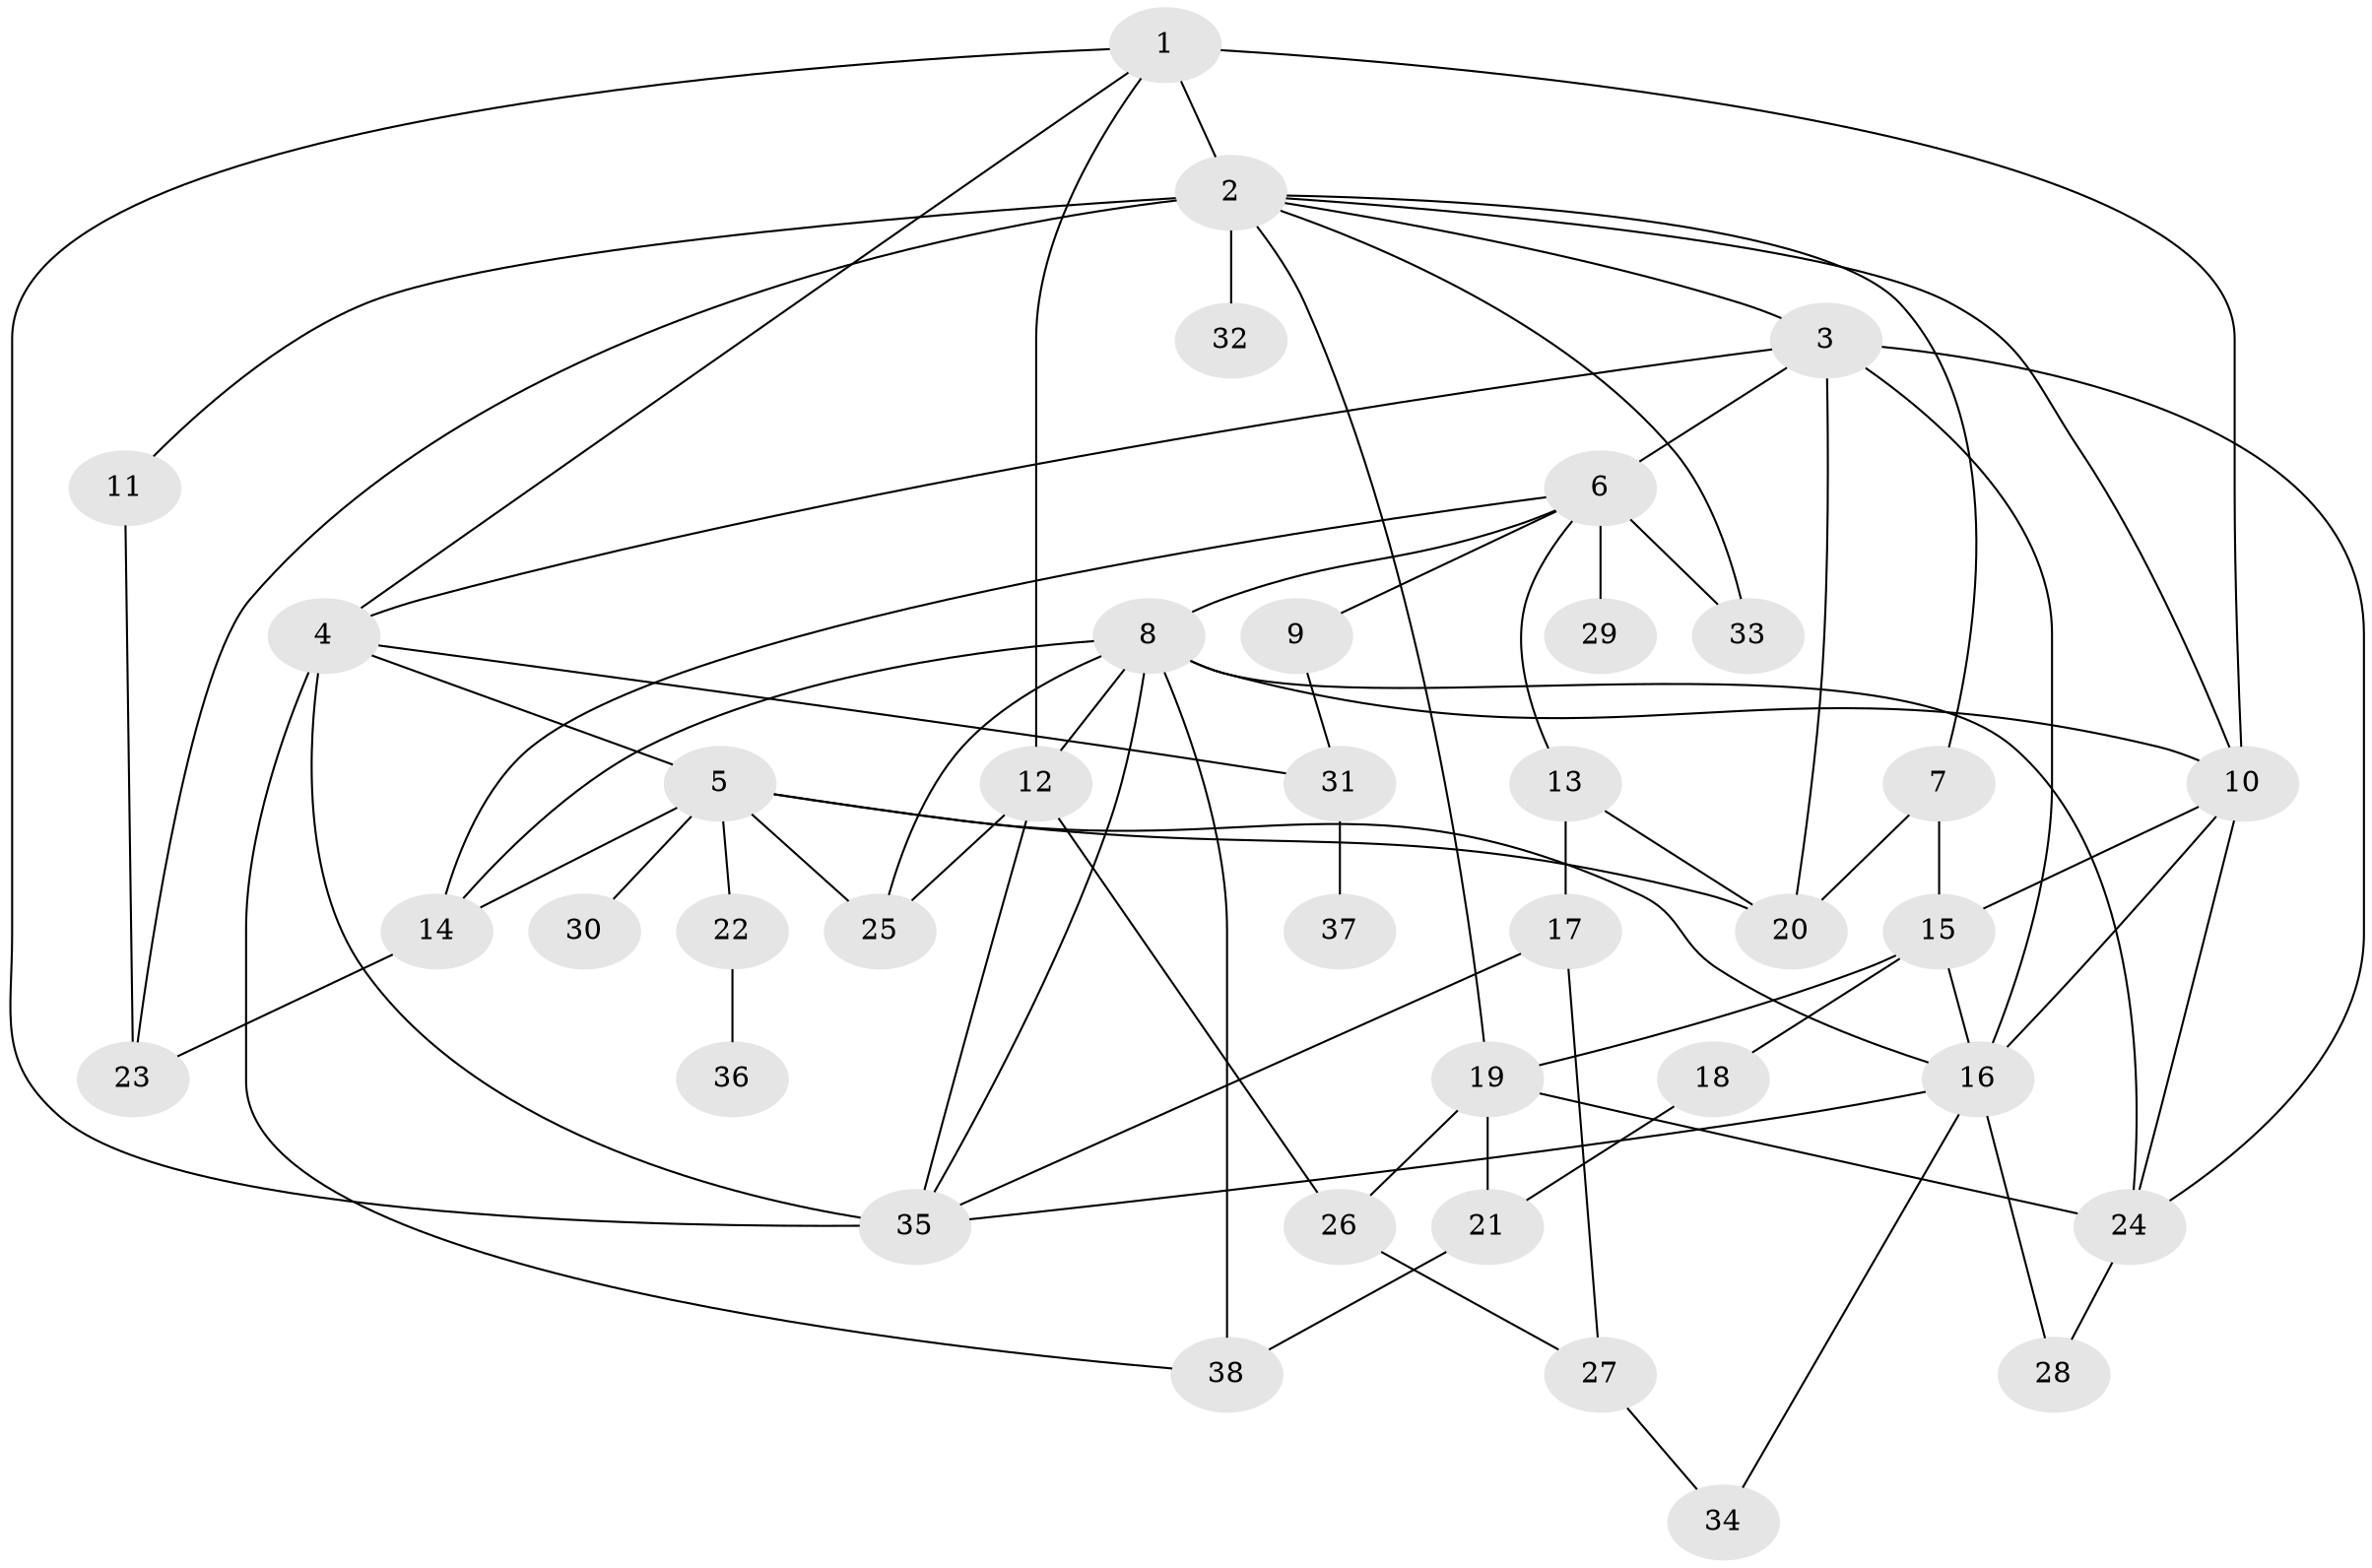 // original degree distribution, {7: 0.021052631578947368, 8: 0.010526315789473684, 5: 0.06315789473684211, 3: 0.2631578947368421, 2: 0.2631578947368421, 6: 0.031578947368421054, 4: 0.12631578947368421, 1: 0.22105263157894736}
// Generated by graph-tools (version 1.1) at 2025/48/03/04/25 22:48:44]
// undirected, 38 vertices, 72 edges
graph export_dot {
  node [color=gray90,style=filled];
  1;
  2;
  3;
  4;
  5;
  6;
  7;
  8;
  9;
  10;
  11;
  12;
  13;
  14;
  15;
  16;
  17;
  18;
  19;
  20;
  21;
  22;
  23;
  24;
  25;
  26;
  27;
  28;
  29;
  30;
  31;
  32;
  33;
  34;
  35;
  36;
  37;
  38;
  1 -- 2 [weight=3.0];
  1 -- 4 [weight=1.0];
  1 -- 10 [weight=1.0];
  1 -- 12 [weight=2.0];
  1 -- 35 [weight=1.0];
  2 -- 3 [weight=1.0];
  2 -- 7 [weight=1.0];
  2 -- 10 [weight=1.0];
  2 -- 11 [weight=1.0];
  2 -- 19 [weight=1.0];
  2 -- 23 [weight=1.0];
  2 -- 32 [weight=1.0];
  2 -- 33 [weight=1.0];
  3 -- 4 [weight=1.0];
  3 -- 6 [weight=1.0];
  3 -- 16 [weight=2.0];
  3 -- 20 [weight=1.0];
  3 -- 24 [weight=1.0];
  4 -- 5 [weight=2.0];
  4 -- 31 [weight=1.0];
  4 -- 35 [weight=3.0];
  4 -- 38 [weight=1.0];
  5 -- 14 [weight=1.0];
  5 -- 16 [weight=1.0];
  5 -- 20 [weight=1.0];
  5 -- 22 [weight=1.0];
  5 -- 25 [weight=1.0];
  5 -- 30 [weight=1.0];
  6 -- 8 [weight=1.0];
  6 -- 9 [weight=1.0];
  6 -- 13 [weight=1.0];
  6 -- 14 [weight=1.0];
  6 -- 29 [weight=2.0];
  6 -- 33 [weight=1.0];
  7 -- 15 [weight=1.0];
  7 -- 20 [weight=1.0];
  8 -- 10 [weight=1.0];
  8 -- 12 [weight=1.0];
  8 -- 14 [weight=1.0];
  8 -- 24 [weight=1.0];
  8 -- 25 [weight=1.0];
  8 -- 35 [weight=1.0];
  8 -- 38 [weight=1.0];
  9 -- 31 [weight=1.0];
  10 -- 15 [weight=1.0];
  10 -- 16 [weight=1.0];
  10 -- 24 [weight=1.0];
  11 -- 23 [weight=1.0];
  12 -- 25 [weight=1.0];
  12 -- 26 [weight=2.0];
  12 -- 35 [weight=2.0];
  13 -- 17 [weight=3.0];
  13 -- 20 [weight=1.0];
  14 -- 23 [weight=1.0];
  15 -- 16 [weight=1.0];
  15 -- 18 [weight=1.0];
  15 -- 19 [weight=1.0];
  16 -- 28 [weight=1.0];
  16 -- 34 [weight=1.0];
  16 -- 35 [weight=1.0];
  17 -- 27 [weight=1.0];
  17 -- 35 [weight=1.0];
  18 -- 21 [weight=2.0];
  19 -- 21 [weight=1.0];
  19 -- 24 [weight=1.0];
  19 -- 26 [weight=1.0];
  21 -- 38 [weight=1.0];
  22 -- 36 [weight=1.0];
  24 -- 28 [weight=1.0];
  26 -- 27 [weight=1.0];
  27 -- 34 [weight=1.0];
  31 -- 37 [weight=1.0];
}

